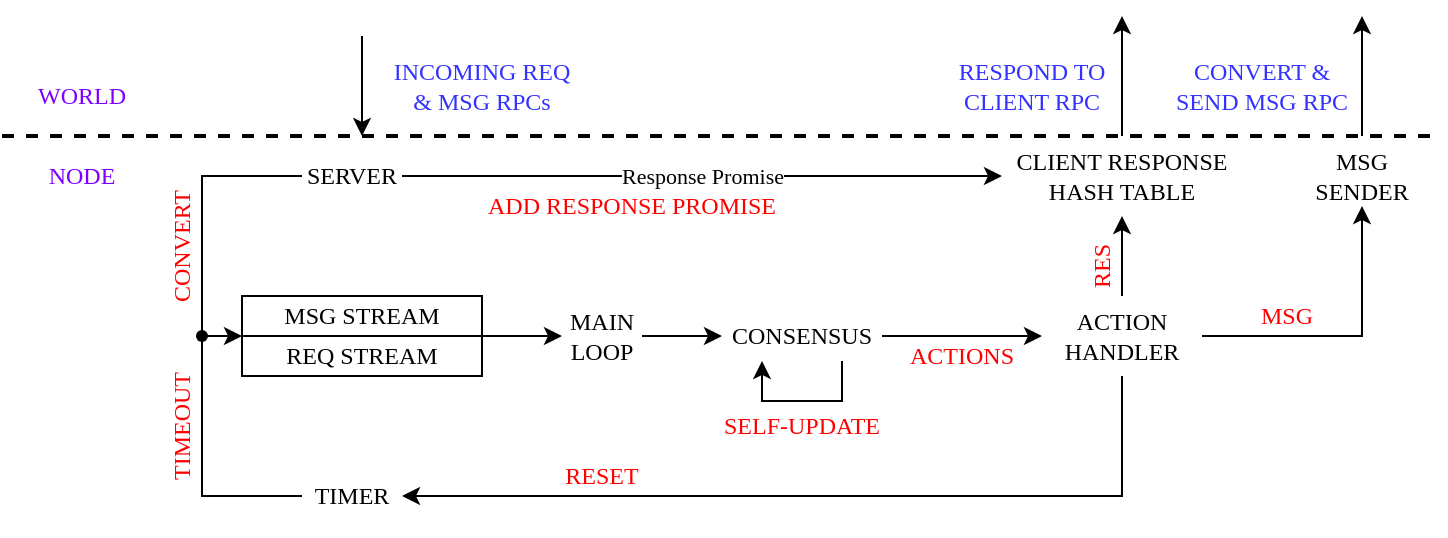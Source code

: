 <mxfile version="21.2.8" type="device">
  <diagram name="Page-1" id="JZkA9TRILaR4p1v6_rER">
    <mxGraphModel dx="954" dy="591" grid="1" gridSize="10" guides="1" tooltips="1" connect="1" arrows="1" fold="1" page="1" pageScale="1" pageWidth="827" pageHeight="1169" math="0" shadow="0">
      <root>
        <mxCell id="0" />
        <mxCell id="1" parent="0" />
        <mxCell id="CLfuMDrshBJl6o2t5jXt-18" style="edgeStyle=orthogonalEdgeStyle;rounded=0;orthogonalLoop=1;jettySize=auto;html=1;exitX=1;exitY=0.5;exitDx=0;exitDy=0;entryX=0;entryY=0.5;entryDx=0;entryDy=0;" parent="1" source="BRn1yeUsOaQLW5uw8jZz-2" target="CLfuMDrshBJl6o2t5jXt-1" edge="1">
          <mxGeometry relative="1" as="geometry" />
        </mxCell>
        <mxCell id="BRn1yeUsOaQLW5uw8jZz-2" value="&lt;font data-font-src=&quot;https://fonts.googleapis.com/css?family=Computer+Modern&quot; style=&quot;font-size: 12px;&quot;&gt;MAIN LOOP&lt;/font&gt;" style="text;html=1;strokeColor=none;fillColor=none;align=center;verticalAlign=middle;whiteSpace=wrap;rounded=0;fontFamily=Computer Modern;fontSource=https%3A%2F%2Ffonts.googleapis.com%2Fcss%3Ffamily%3DComputer%2BModern;fontSize=12;" parent="1" vertex="1">
          <mxGeometry x="360" y="320" width="40" height="40" as="geometry" />
        </mxCell>
        <mxCell id="CLfuMDrshBJl6o2t5jXt-6" style="edgeStyle=orthogonalEdgeStyle;rounded=0;orthogonalLoop=1;jettySize=auto;html=1;exitX=0.5;exitY=1;exitDx=0;exitDy=0;entryX=1;entryY=0.5;entryDx=0;entryDy=0;" parent="1" source="BRn1yeUsOaQLW5uw8jZz-3" target="BRn1yeUsOaQLW5uw8jZz-8" edge="1">
          <mxGeometry relative="1" as="geometry" />
        </mxCell>
        <mxCell id="CLfuMDrshBJl6o2t5jXt-23" style="edgeStyle=orthogonalEdgeStyle;rounded=0;orthogonalLoop=1;jettySize=auto;html=1;exitX=0.5;exitY=0;exitDx=0;exitDy=0;entryX=0.5;entryY=1;entryDx=0;entryDy=0;" parent="1" source="BRn1yeUsOaQLW5uw8jZz-3" target="BRn1yeUsOaQLW5uw8jZz-11" edge="1">
          <mxGeometry relative="1" as="geometry" />
        </mxCell>
        <mxCell id="CLfuMDrshBJl6o2t5jXt-25" style="edgeStyle=orthogonalEdgeStyle;rounded=0;orthogonalLoop=1;jettySize=auto;html=1;exitX=1;exitY=0.5;exitDx=0;exitDy=0;entryX=0.5;entryY=1;entryDx=0;entryDy=0;" parent="1" source="BRn1yeUsOaQLW5uw8jZz-3" target="BRn1yeUsOaQLW5uw8jZz-12" edge="1">
          <mxGeometry relative="1" as="geometry" />
        </mxCell>
        <mxCell id="BRn1yeUsOaQLW5uw8jZz-3" value="&lt;font data-font-src=&quot;https://fonts.googleapis.com/css?family=Computer+Modern&quot;&gt;ACTION HANDLER&lt;/font&gt;" style="text;html=1;strokeColor=none;fillColor=none;align=center;verticalAlign=middle;whiteSpace=wrap;rounded=0;fontFamily=Computer Modern;fontSource=https%3A%2F%2Ffonts.googleapis.com%2Fcss%3Ffamily%3DComputer%2BModern;" parent="1" vertex="1">
          <mxGeometry x="600" y="320" width="80" height="40" as="geometry" />
        </mxCell>
        <mxCell id="BRn1yeUsOaQLW5uw8jZz-4" value="&lt;font data-font-src=&quot;https://fonts.googleapis.com/css?family=Computer+Modern&quot;&gt;MSG STREAM&lt;/font&gt;" style="rounded=0;whiteSpace=wrap;html=1;fontFamily=Computer Modern;fontSource=https%3A%2F%2Ffonts.googleapis.com%2Fcss%3Ffamily%3DComputer%2BModern;" parent="1" vertex="1">
          <mxGeometry x="200" y="320" width="120" height="20" as="geometry" />
        </mxCell>
        <mxCell id="BRn1yeUsOaQLW5uw8jZz-5" value="&lt;font data-font-src=&quot;https://fonts.googleapis.com/css?family=Computer+Modern&quot;&gt;REQ STREAM&lt;/font&gt;" style="rounded=0;whiteSpace=wrap;html=1;fontFamily=Computer Modern;fontSource=https%3A%2F%2Ffonts.googleapis.com%2Fcss%3Ffamily%3DComputer%2BModern;" parent="1" vertex="1">
          <mxGeometry x="200" y="340" width="120" height="20" as="geometry" />
        </mxCell>
        <mxCell id="CLfuMDrshBJl6o2t5jXt-14" style="edgeStyle=orthogonalEdgeStyle;rounded=0;orthogonalLoop=1;jettySize=auto;html=1;exitX=0;exitY=0.5;exitDx=0;exitDy=0;entryX=0.5;entryY=1;entryDx=0;entryDy=0;entryPerimeter=0;endArrow=none;endFill=0;" parent="1" source="BRn1yeUsOaQLW5uw8jZz-8" target="CLfuMDrshBJl6o2t5jXt-13" edge="1">
          <mxGeometry relative="1" as="geometry" />
        </mxCell>
        <mxCell id="BRn1yeUsOaQLW5uw8jZz-8" value="TIMER" style="text;html=1;strokeColor=none;fillColor=none;align=center;verticalAlign=middle;whiteSpace=wrap;rounded=0;fontFamily=Computer Modern;fontSource=https%3A%2F%2Ffonts.googleapis.com%2Fcss%3Ffamily%3DComputer%2BModern;" parent="1" vertex="1">
          <mxGeometry x="230" y="400" width="50" height="40" as="geometry" />
        </mxCell>
        <mxCell id="CLfuMDrshBJl6o2t5jXt-16" style="edgeStyle=orthogonalEdgeStyle;rounded=0;orthogonalLoop=1;jettySize=auto;html=1;exitX=0;exitY=0.5;exitDx=0;exitDy=0;entryX=0.396;entryY=0.438;entryDx=0;entryDy=0;entryPerimeter=0;endArrow=none;endFill=0;" parent="1" source="BRn1yeUsOaQLW5uw8jZz-9" target="CLfuMDrshBJl6o2t5jXt-13" edge="1">
          <mxGeometry relative="1" as="geometry" />
        </mxCell>
        <mxCell id="BRn1yeUsOaQLW5uw8jZz-9" value="SERVER" style="text;html=1;strokeColor=none;fillColor=none;align=center;verticalAlign=middle;whiteSpace=wrap;rounded=0;fontFamily=Computer Modern;fontSource=https%3A%2F%2Ffonts.googleapis.com%2Fcss%3Ffamily%3DComputer%2BModern;" parent="1" vertex="1">
          <mxGeometry x="230" y="240" width="50" height="40" as="geometry" />
        </mxCell>
        <mxCell id="BRn1yeUsOaQLW5uw8jZz-11" value="CLIENT RESPONSE HASH TABLE" style="text;html=1;strokeColor=none;fillColor=none;align=center;verticalAlign=middle;whiteSpace=wrap;rounded=0;fontFamily=Computer Modern;fontSource=https%3A%2F%2Ffonts.googleapis.com%2Fcss%3Ffamily%3DComputer%2BModern;" parent="1" vertex="1">
          <mxGeometry x="580" y="240" width="120" height="40" as="geometry" />
        </mxCell>
        <mxCell id="BRn1yeUsOaQLW5uw8jZz-12" value="MSG SENDER" style="text;html=1;strokeColor=none;fillColor=none;align=center;verticalAlign=middle;whiteSpace=wrap;rounded=0;fontFamily=Computer Modern;fontSource=https%3A%2F%2Ffonts.googleapis.com%2Fcss%3Ffamily%3DComputer%2BModern;" parent="1" vertex="1">
          <mxGeometry x="740" y="245" width="40" height="30" as="geometry" />
        </mxCell>
        <mxCell id="BRn1yeUsOaQLW5uw8jZz-16" value="" style="endArrow=classic;html=1;rounded=0;strokeColor=default;exitX=1;exitY=0;exitDx=0;exitDy=0;fontFamily=Computer Modern;fontSource=https%3A%2F%2Ffonts.googleapis.com%2Fcss%3Ffamily%3DComputer%2BModern;" parent="1" source="BRn1yeUsOaQLW5uw8jZz-5" edge="1">
          <mxGeometry width="50" height="50" relative="1" as="geometry">
            <mxPoint x="320" y="339" as="sourcePoint" />
            <mxPoint x="360" y="340" as="targetPoint" />
            <Array as="points">
              <mxPoint x="350" y="340" />
            </Array>
          </mxGeometry>
        </mxCell>
        <mxCell id="BRn1yeUsOaQLW5uw8jZz-27" value="&lt;font color=&quot;#ff0000&quot;&gt;SELF-UPDATE&lt;/font&gt;" style="text;html=1;strokeColor=none;fillColor=none;align=center;verticalAlign=middle;whiteSpace=wrap;rounded=0;fontFamily=Computer Modern;fontSource=https%3A%2F%2Ffonts.googleapis.com%2Fcss%3Ffamily%3DComputer%2BModern;" parent="1" vertex="1">
          <mxGeometry x="440" y="370" width="80" height="30" as="geometry" />
        </mxCell>
        <mxCell id="BRn1yeUsOaQLW5uw8jZz-29" value="&lt;font color=&quot;#ff0000&quot;&gt;ADD RESPONSE PROMISE&lt;/font&gt;" style="text;html=1;strokeColor=none;fillColor=none;align=center;verticalAlign=middle;whiteSpace=wrap;rounded=0;fontFamily=Computer Modern;fontSource=https%3A%2F%2Ffonts.googleapis.com%2Fcss%3Ffamily%3DComputer%2BModern;" parent="1" vertex="1">
          <mxGeometry x="310" y="260" width="170" height="30" as="geometry" />
        </mxCell>
        <mxCell id="BRn1yeUsOaQLW5uw8jZz-30" value="Response Promise" style="endArrow=classic;html=1;rounded=0;fontFamily=Computer Modern;fontSource=https%3A%2F%2Ffonts.googleapis.com%2Fcss%3Ffamily%3DComputer%2BModern;exitX=1;exitY=0.5;exitDx=0;exitDy=0;" parent="1" source="BRn1yeUsOaQLW5uw8jZz-9" target="BRn1yeUsOaQLW5uw8jZz-11" edge="1">
          <mxGeometry width="50" height="50" relative="1" as="geometry">
            <mxPoint x="80" y="330" as="sourcePoint" />
            <mxPoint x="420" y="250" as="targetPoint" />
          </mxGeometry>
        </mxCell>
        <mxCell id="BRn1yeUsOaQLW5uw8jZz-31" value="&lt;font color=&quot;#ff0000&quot;&gt;CONVERT&lt;/font&gt;" style="text;html=1;strokeColor=none;fillColor=none;align=center;verticalAlign=middle;whiteSpace=wrap;rounded=0;fontFamily=Computer Modern;fontSource=https%3A%2F%2Ffonts.googleapis.com%2Fcss%3Ffamily%3DComputer%2BModern;rotation=270;" parent="1" vertex="1">
          <mxGeometry x="140" y="280" width="60" height="30" as="geometry" />
        </mxCell>
        <mxCell id="BRn1yeUsOaQLW5uw8jZz-33" value="&lt;font color=&quot;#ff0000&quot;&gt;RES&lt;/font&gt;" style="text;html=1;strokeColor=none;fillColor=none;align=center;verticalAlign=middle;whiteSpace=wrap;rounded=0;fontFamily=Computer Modern;fontSource=https%3A%2F%2Ffonts.googleapis.com%2Fcss%3Ffamily%3DComputer%2BModern;rotation=270;" parent="1" vertex="1">
          <mxGeometry x="595" y="295" width="70" height="20" as="geometry" />
        </mxCell>
        <mxCell id="BRn1yeUsOaQLW5uw8jZz-34" value="&lt;font color=&quot;#ff0000&quot;&gt;ACTIONS&lt;/font&gt;" style="text;html=1;strokeColor=none;fillColor=none;align=center;verticalAlign=middle;whiteSpace=wrap;rounded=0;fontFamily=Computer Modern;fontSource=https%3A%2F%2Ffonts.googleapis.com%2Fcss%3Ffamily%3DComputer%2BModern;" parent="1" vertex="1">
          <mxGeometry x="520" y="340" width="80" height="20" as="geometry" />
        </mxCell>
        <mxCell id="BRn1yeUsOaQLW5uw8jZz-35" value="&lt;font color=&quot;#ff0000&quot;&gt;MSG&lt;/font&gt;" style="text;html=1;strokeColor=none;fillColor=none;align=center;verticalAlign=middle;whiteSpace=wrap;rounded=0;fontFamily=Computer Modern;fontSource=https%3A%2F%2Ffonts.googleapis.com%2Fcss%3Ffamily%3DComputer%2BModern;" parent="1" vertex="1">
          <mxGeometry x="710" y="320" width="25" height="20" as="geometry" />
        </mxCell>
        <mxCell id="BRn1yeUsOaQLW5uw8jZz-36" value="&lt;font color=&quot;#ff0000&quot;&gt;RESET&lt;/font&gt;" style="text;html=1;strokeColor=none;fillColor=none;align=center;verticalAlign=middle;whiteSpace=wrap;rounded=0;fontFamily=Computer Modern;fontSource=https%3A%2F%2Ffonts.googleapis.com%2Fcss%3Ffamily%3DComputer%2BModern;" parent="1" vertex="1">
          <mxGeometry x="345" y="400" width="70" height="20" as="geometry" />
        </mxCell>
        <mxCell id="BRn1yeUsOaQLW5uw8jZz-37" value="&lt;font color=&quot;#ff0000&quot;&gt;TIMEOUT&lt;/font&gt;" style="text;html=1;strokeColor=none;fillColor=none;align=center;verticalAlign=middle;whiteSpace=wrap;rounded=0;fontFamily=Computer Modern;fontSource=https%3A%2F%2Ffonts.googleapis.com%2Fcss%3Ffamily%3DComputer%2BModern;rotation=270;" parent="1" vertex="1">
          <mxGeometry x="140" y="370" width="60" height="30" as="geometry" />
        </mxCell>
        <mxCell id="BRn1yeUsOaQLW5uw8jZz-43" value="&lt;font color=&quot;#3333ff&quot;&gt;CONVERT &amp;amp; SEND MSG RPC&lt;/font&gt;" style="text;html=1;strokeColor=none;fillColor=none;align=center;verticalAlign=middle;whiteSpace=wrap;rounded=0;fontFamily=Computer Modern;fontSource=https%3A%2F%2Ffonts.googleapis.com%2Fcss%3Ffamily%3DComputer%2BModern;" parent="1" vertex="1">
          <mxGeometry x="660" y="200" width="100" height="30" as="geometry" />
        </mxCell>
        <mxCell id="BRn1yeUsOaQLW5uw8jZz-44" value="&lt;font color=&quot;#3333ff&quot;&gt;RESPOND TO CLIENT RPC&lt;/font&gt;" style="text;html=1;strokeColor=none;fillColor=none;align=center;verticalAlign=middle;whiteSpace=wrap;rounded=0;fontFamily=Computer Modern;fontSource=https%3A%2F%2Ffonts.googleapis.com%2Fcss%3Ffamily%3DComputer%2BModern;" parent="1" vertex="1">
          <mxGeometry x="550" y="190" width="90" height="50" as="geometry" />
        </mxCell>
        <mxCell id="BRn1yeUsOaQLW5uw8jZz-45" value="&lt;font color=&quot;#3333ff&quot;&gt;INCOMING REQ &amp;amp; MSG RPCs&lt;/font&gt;" style="text;html=1;strokeColor=none;fillColor=none;align=center;verticalAlign=middle;whiteSpace=wrap;rounded=0;fontFamily=Computer Modern;fontSource=https%3A%2F%2Ffonts.googleapis.com%2Fcss%3Ffamily%3DComputer%2BModern;" parent="1" vertex="1">
          <mxGeometry x="270" y="200" width="100" height="30" as="geometry" />
        </mxCell>
        <mxCell id="CLfuMDrshBJl6o2t5jXt-19" style="edgeStyle=orthogonalEdgeStyle;rounded=0;orthogonalLoop=1;jettySize=auto;html=1;exitX=1;exitY=0.5;exitDx=0;exitDy=0;" parent="1" source="CLfuMDrshBJl6o2t5jXt-1" target="BRn1yeUsOaQLW5uw8jZz-3" edge="1">
          <mxGeometry relative="1" as="geometry" />
        </mxCell>
        <mxCell id="CLfuMDrshBJl6o2t5jXt-1" value="&lt;font data-font-src=&quot;https://fonts.googleapis.com/css?family=Computer+Modern&quot; style=&quot;font-size: 12px;&quot;&gt;CONSENSUS&lt;/font&gt;" style="text;html=1;strokeColor=none;fillColor=none;align=center;verticalAlign=middle;whiteSpace=wrap;rounded=0;fontFamily=Computer Modern;fontSource=https%3A%2F%2Ffonts.googleapis.com%2Fcss%3Ffamily%3DComputer%2BModern;fontSize=12;" parent="1" vertex="1">
          <mxGeometry x="440" y="327.5" width="80" height="25" as="geometry" />
        </mxCell>
        <mxCell id="CLfuMDrshBJl6o2t5jXt-11" style="edgeStyle=orthogonalEdgeStyle;rounded=0;orthogonalLoop=1;jettySize=auto;html=1;exitX=0.5;exitY=1;exitDx=0;exitDy=0;" parent="1" source="CLfuMDrshBJl6o2t5jXt-1" target="CLfuMDrshBJl6o2t5jXt-1" edge="1">
          <mxGeometry relative="1" as="geometry" />
        </mxCell>
        <mxCell id="CLfuMDrshBJl6o2t5jXt-13" value="" style="shape=waypoint;sketch=0;fillStyle=solid;size=6;pointerEvents=1;points=[];fillColor=none;resizable=0;rotatable=0;perimeter=centerPerimeter;snapToPoint=1;" parent="1" vertex="1">
          <mxGeometry x="170" y="330" width="20" height="20" as="geometry" />
        </mxCell>
        <mxCell id="CLfuMDrshBJl6o2t5jXt-22" value="" style="endArrow=classic;html=1;rounded=0;endFill=1;exitX=0.979;exitY=0.938;exitDx=0;exitDy=0;exitPerimeter=0;entryX=0;entryY=0;entryDx=0;entryDy=0;" parent="1" source="CLfuMDrshBJl6o2t5jXt-13" target="BRn1yeUsOaQLW5uw8jZz-5" edge="1">
          <mxGeometry width="50" height="50" relative="1" as="geometry">
            <mxPoint x="320" y="320" as="sourcePoint" />
            <mxPoint x="370" y="270" as="targetPoint" />
          </mxGeometry>
        </mxCell>
        <mxCell id="CLfuMDrshBJl6o2t5jXt-27" value="" style="endArrow=none;dashed=1;html=1;strokeWidth=2;rounded=0;exitX=0;exitY=0;exitDx=0;exitDy=0;" parent="1" source="CLfuMDrshBJl6o2t5jXt-36" edge="1">
          <mxGeometry width="50" height="50" relative="1" as="geometry">
            <mxPoint x="40" y="240" as="sourcePoint" />
            <mxPoint x="800" y="240" as="targetPoint" />
          </mxGeometry>
        </mxCell>
        <mxCell id="CLfuMDrshBJl6o2t5jXt-31" value="" style="endArrow=classic;html=1;rounded=0;" parent="1" edge="1">
          <mxGeometry width="50" height="50" relative="1" as="geometry">
            <mxPoint x="760" y="240" as="sourcePoint" />
            <mxPoint x="760" y="180" as="targetPoint" />
          </mxGeometry>
        </mxCell>
        <mxCell id="CLfuMDrshBJl6o2t5jXt-32" value="" style="endArrow=classic;html=1;rounded=0;" parent="1" edge="1">
          <mxGeometry width="50" height="50" relative="1" as="geometry">
            <mxPoint x="640" y="240" as="sourcePoint" />
            <mxPoint x="640" y="180" as="targetPoint" />
          </mxGeometry>
        </mxCell>
        <mxCell id="CLfuMDrshBJl6o2t5jXt-34" value="" style="endArrow=classic;html=1;rounded=0;" parent="1" edge="1">
          <mxGeometry width="50" height="50" relative="1" as="geometry">
            <mxPoint x="260" y="190" as="sourcePoint" />
            <mxPoint x="260" y="240" as="targetPoint" />
          </mxGeometry>
        </mxCell>
        <mxCell id="CLfuMDrshBJl6o2t5jXt-35" value="&lt;font color=&quot;#7f00ff&quot;&gt;WORLD&lt;/font&gt;" style="text;html=1;strokeColor=none;fillColor=none;align=center;verticalAlign=middle;whiteSpace=wrap;rounded=0;fontFamily=Computer Modern;fontSource=https%3A%2F%2Ffonts.googleapis.com%2Fcss%3Ffamily%3DComputer%2BModern;" parent="1" vertex="1">
          <mxGeometry x="80" y="200" width="80" height="40" as="geometry" />
        </mxCell>
        <mxCell id="CLfuMDrshBJl6o2t5jXt-36" value="&lt;font color=&quot;#7f00ff&quot;&gt;NODE&lt;/font&gt;" style="text;html=1;strokeColor=none;fillColor=none;align=center;verticalAlign=middle;whiteSpace=wrap;rounded=0;fontFamily=Computer Modern;fontSource=https%3A%2F%2Ffonts.googleapis.com%2Fcss%3Ffamily%3DComputer%2BModern;" parent="1" vertex="1">
          <mxGeometry x="80" y="240" width="80" height="40" as="geometry" />
        </mxCell>
        <mxCell id="jzJ6vvYWWW9WF-HQPR0h-1" style="edgeStyle=orthogonalEdgeStyle;rounded=0;orthogonalLoop=1;jettySize=auto;html=1;exitX=0.75;exitY=1;exitDx=0;exitDy=0;entryX=0.25;entryY=1;entryDx=0;entryDy=0;" parent="1" source="CLfuMDrshBJl6o2t5jXt-1" target="CLfuMDrshBJl6o2t5jXt-1" edge="1">
          <mxGeometry relative="1" as="geometry" />
        </mxCell>
      </root>
    </mxGraphModel>
  </diagram>
</mxfile>
